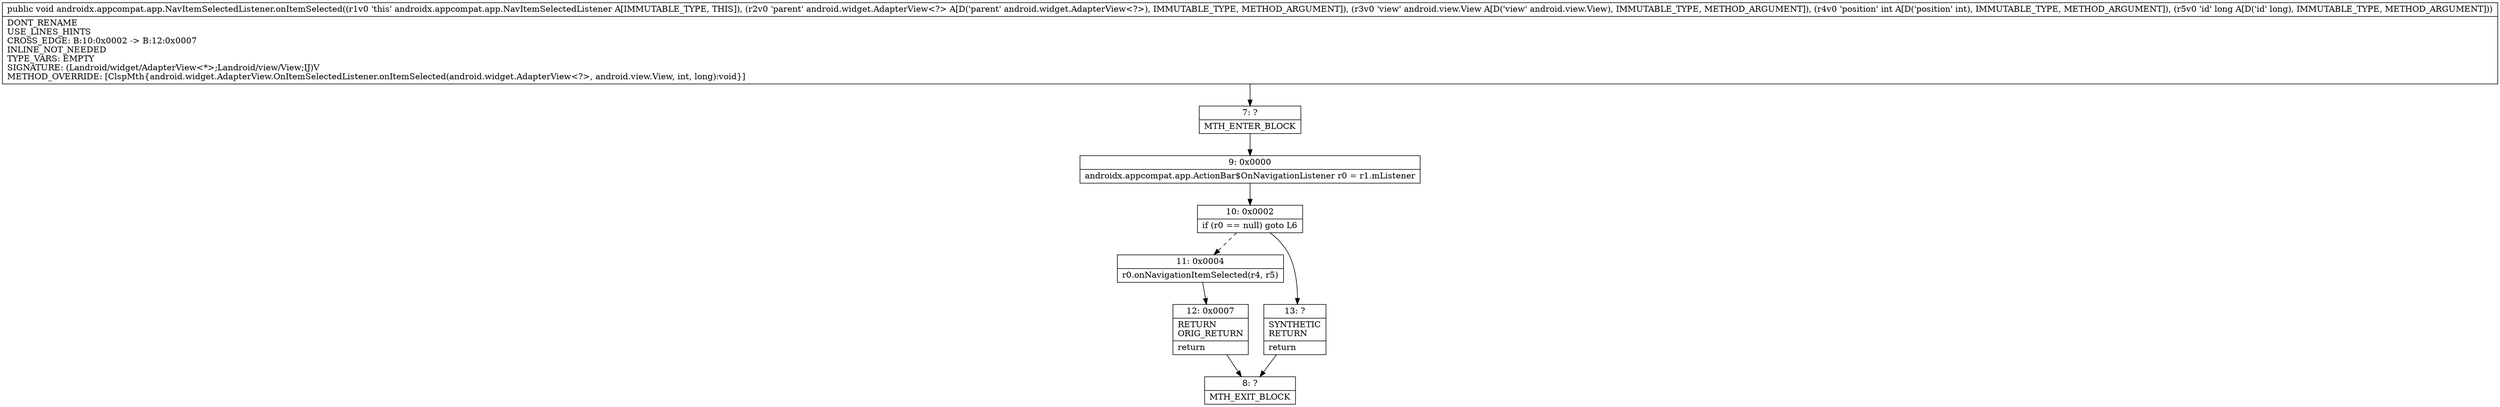 digraph "CFG forandroidx.appcompat.app.NavItemSelectedListener.onItemSelected(Landroid\/widget\/AdapterView;Landroid\/view\/View;IJ)V" {
Node_7 [shape=record,label="{7\:\ ?|MTH_ENTER_BLOCK\l}"];
Node_9 [shape=record,label="{9\:\ 0x0000|androidx.appcompat.app.ActionBar$OnNavigationListener r0 = r1.mListener\l}"];
Node_10 [shape=record,label="{10\:\ 0x0002|if (r0 == null) goto L6\l}"];
Node_11 [shape=record,label="{11\:\ 0x0004|r0.onNavigationItemSelected(r4, r5)\l}"];
Node_12 [shape=record,label="{12\:\ 0x0007|RETURN\lORIG_RETURN\l|return\l}"];
Node_8 [shape=record,label="{8\:\ ?|MTH_EXIT_BLOCK\l}"];
Node_13 [shape=record,label="{13\:\ ?|SYNTHETIC\lRETURN\l|return\l}"];
MethodNode[shape=record,label="{public void androidx.appcompat.app.NavItemSelectedListener.onItemSelected((r1v0 'this' androidx.appcompat.app.NavItemSelectedListener A[IMMUTABLE_TYPE, THIS]), (r2v0 'parent' android.widget.AdapterView\<?\> A[D('parent' android.widget.AdapterView\<?\>), IMMUTABLE_TYPE, METHOD_ARGUMENT]), (r3v0 'view' android.view.View A[D('view' android.view.View), IMMUTABLE_TYPE, METHOD_ARGUMENT]), (r4v0 'position' int A[D('position' int), IMMUTABLE_TYPE, METHOD_ARGUMENT]), (r5v0 'id' long A[D('id' long), IMMUTABLE_TYPE, METHOD_ARGUMENT]))  | DONT_RENAME\lUSE_LINES_HINTS\lCROSS_EDGE: B:10:0x0002 \-\> B:12:0x0007\lINLINE_NOT_NEEDED\lTYPE_VARS: EMPTY\lSIGNATURE: (Landroid\/widget\/AdapterView\<*\>;Landroid\/view\/View;IJ)V\lMETHOD_OVERRIDE: [ClspMth\{android.widget.AdapterView.OnItemSelectedListener.onItemSelected(android.widget.AdapterView\<?\>, android.view.View, int, long):void\}]\l}"];
MethodNode -> Node_7;Node_7 -> Node_9;
Node_9 -> Node_10;
Node_10 -> Node_11[style=dashed];
Node_10 -> Node_13;
Node_11 -> Node_12;
Node_12 -> Node_8;
Node_13 -> Node_8;
}

